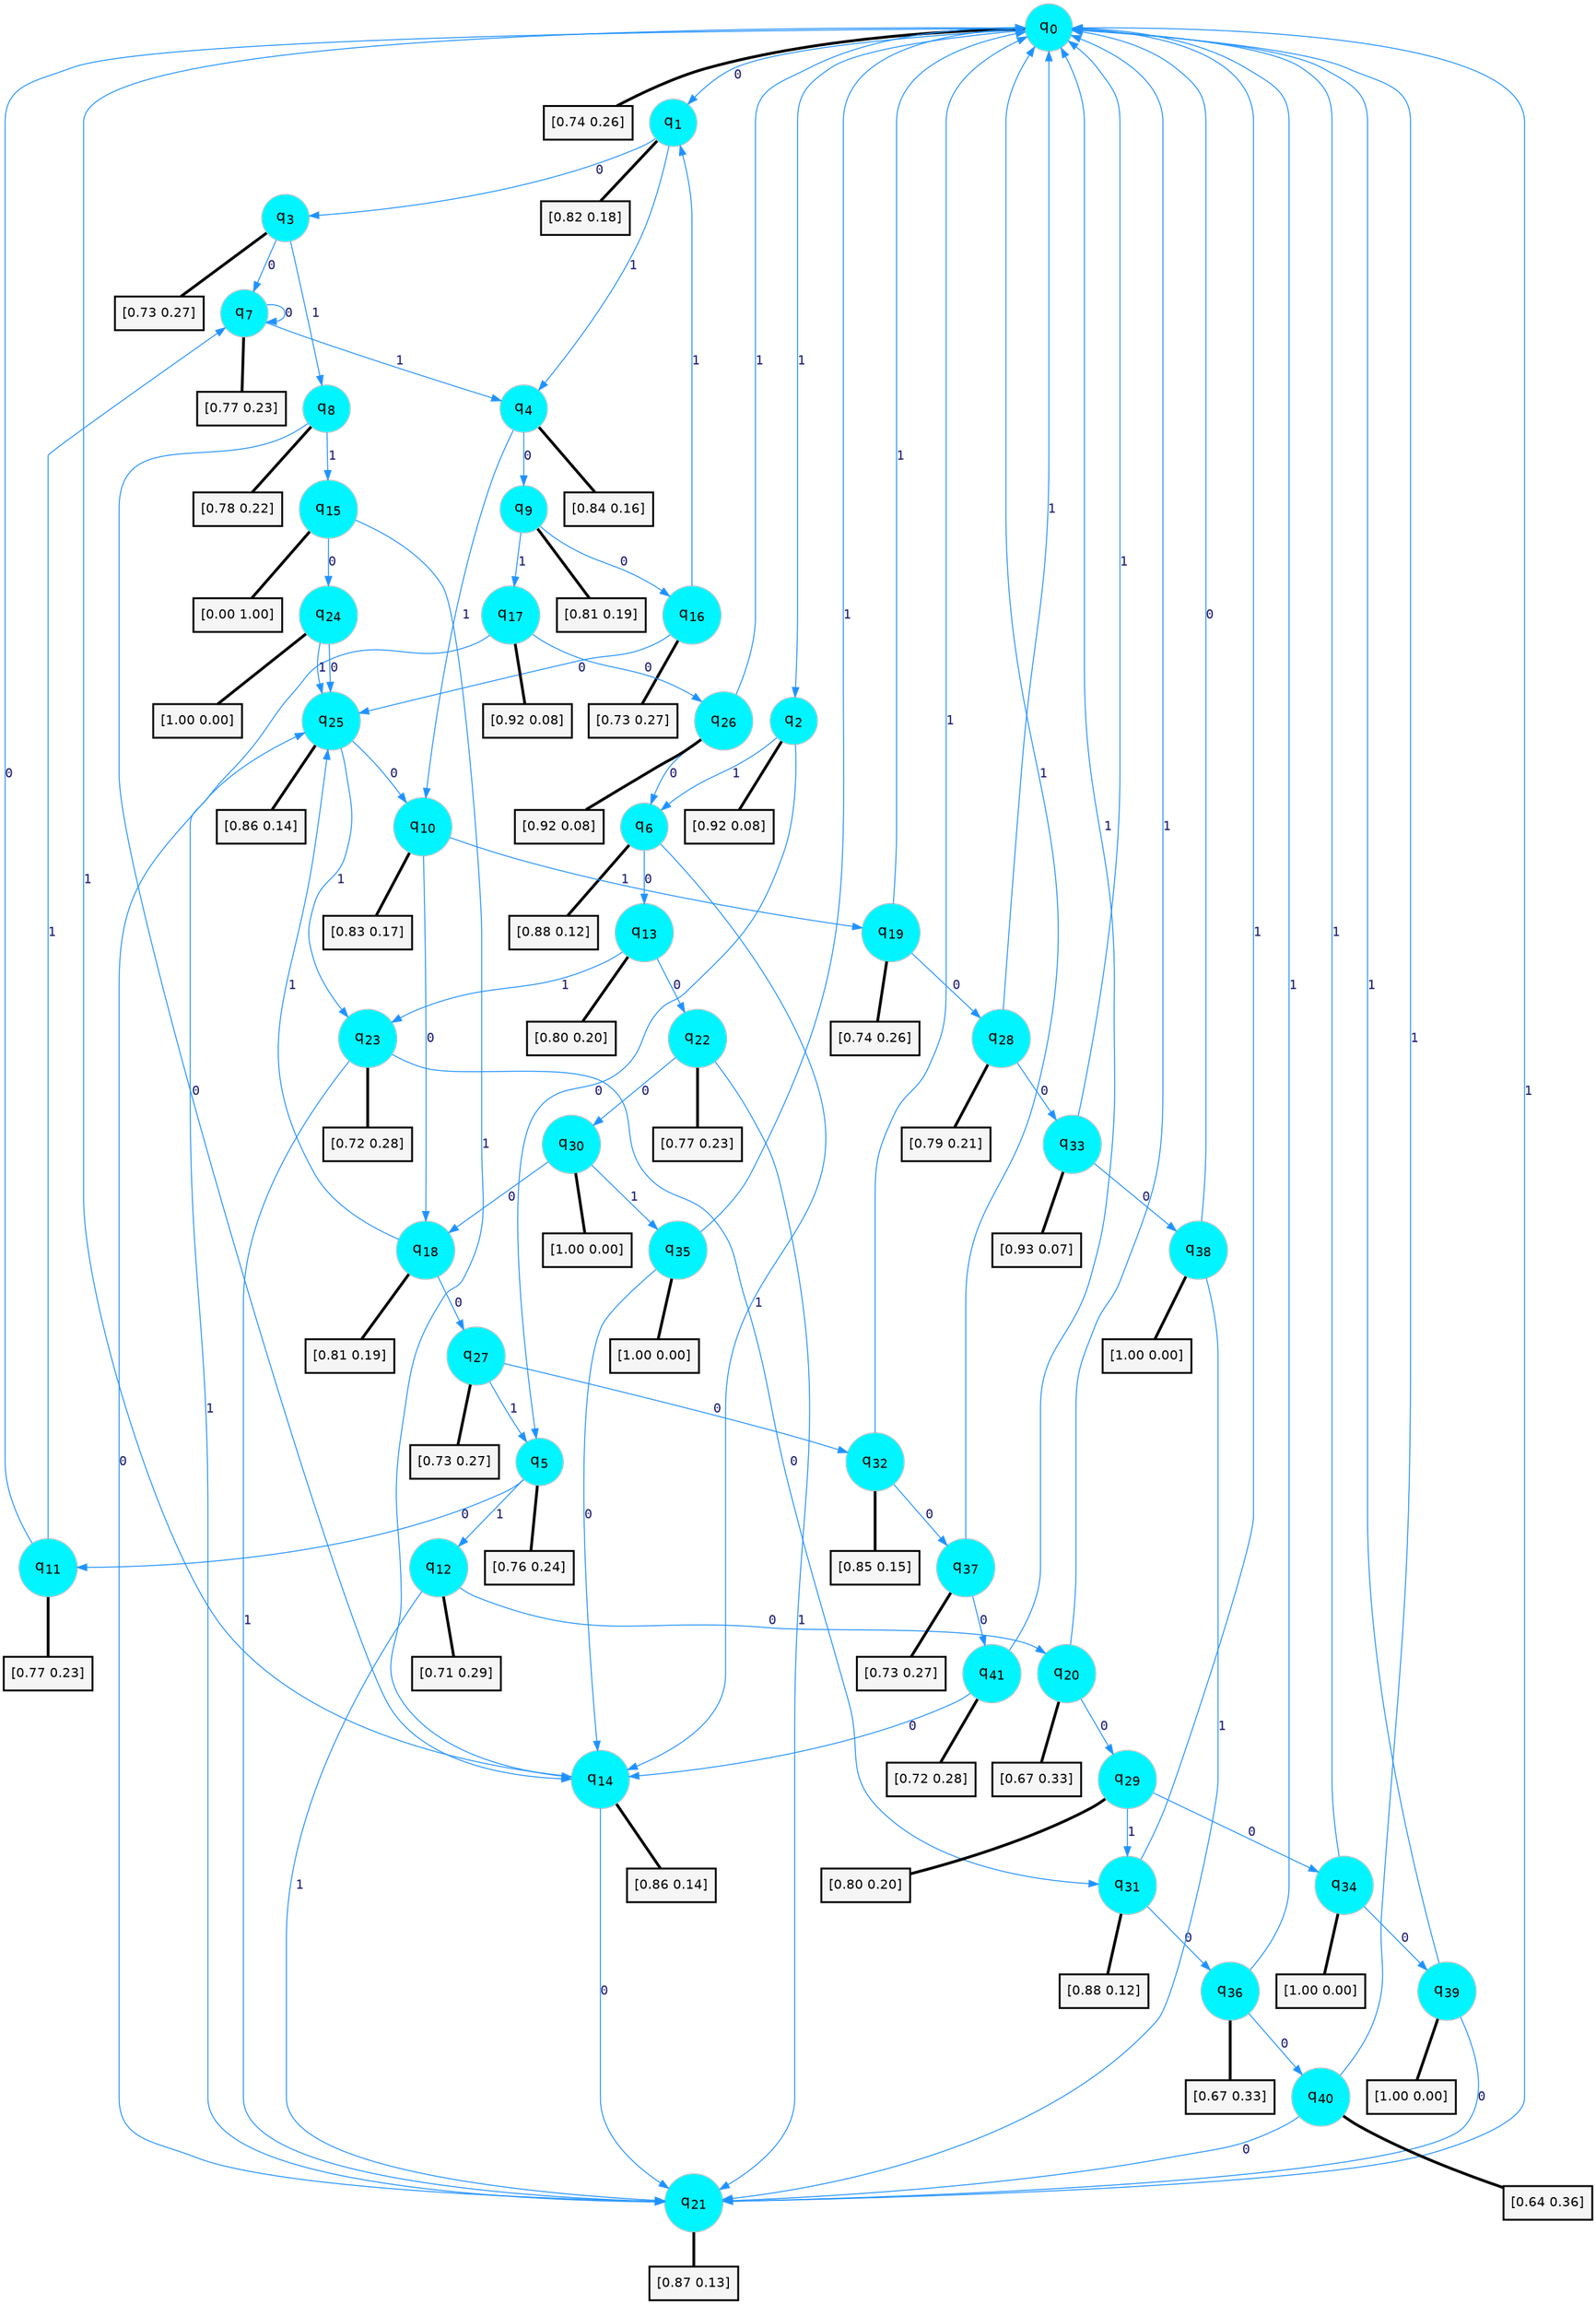 digraph G {
graph [
bgcolor=transparent, dpi=300, rankdir=TD, size="40,25"];
node [
color=gray, fillcolor=turquoise1, fontcolor=black, fontname=Helvetica, fontsize=16, fontweight=bold, shape=circle, style=filled];
edge [
arrowsize=1, color=dodgerblue1, fontcolor=midnightblue, fontname=courier, fontweight=bold, penwidth=1, style=solid, weight=20];
0[label=<q<SUB>0</SUB>>];
1[label=<q<SUB>1</SUB>>];
2[label=<q<SUB>2</SUB>>];
3[label=<q<SUB>3</SUB>>];
4[label=<q<SUB>4</SUB>>];
5[label=<q<SUB>5</SUB>>];
6[label=<q<SUB>6</SUB>>];
7[label=<q<SUB>7</SUB>>];
8[label=<q<SUB>8</SUB>>];
9[label=<q<SUB>9</SUB>>];
10[label=<q<SUB>10</SUB>>];
11[label=<q<SUB>11</SUB>>];
12[label=<q<SUB>12</SUB>>];
13[label=<q<SUB>13</SUB>>];
14[label=<q<SUB>14</SUB>>];
15[label=<q<SUB>15</SUB>>];
16[label=<q<SUB>16</SUB>>];
17[label=<q<SUB>17</SUB>>];
18[label=<q<SUB>18</SUB>>];
19[label=<q<SUB>19</SUB>>];
20[label=<q<SUB>20</SUB>>];
21[label=<q<SUB>21</SUB>>];
22[label=<q<SUB>22</SUB>>];
23[label=<q<SUB>23</SUB>>];
24[label=<q<SUB>24</SUB>>];
25[label=<q<SUB>25</SUB>>];
26[label=<q<SUB>26</SUB>>];
27[label=<q<SUB>27</SUB>>];
28[label=<q<SUB>28</SUB>>];
29[label=<q<SUB>29</SUB>>];
30[label=<q<SUB>30</SUB>>];
31[label=<q<SUB>31</SUB>>];
32[label=<q<SUB>32</SUB>>];
33[label=<q<SUB>33</SUB>>];
34[label=<q<SUB>34</SUB>>];
35[label=<q<SUB>35</SUB>>];
36[label=<q<SUB>36</SUB>>];
37[label=<q<SUB>37</SUB>>];
38[label=<q<SUB>38</SUB>>];
39[label=<q<SUB>39</SUB>>];
40[label=<q<SUB>40</SUB>>];
41[label=<q<SUB>41</SUB>>];
42[label="[0.74 0.26]", shape=box,fontcolor=black, fontname=Helvetica, fontsize=14, penwidth=2, fillcolor=whitesmoke,color=black];
43[label="[0.82 0.18]", shape=box,fontcolor=black, fontname=Helvetica, fontsize=14, penwidth=2, fillcolor=whitesmoke,color=black];
44[label="[0.92 0.08]", shape=box,fontcolor=black, fontname=Helvetica, fontsize=14, penwidth=2, fillcolor=whitesmoke,color=black];
45[label="[0.73 0.27]", shape=box,fontcolor=black, fontname=Helvetica, fontsize=14, penwidth=2, fillcolor=whitesmoke,color=black];
46[label="[0.84 0.16]", shape=box,fontcolor=black, fontname=Helvetica, fontsize=14, penwidth=2, fillcolor=whitesmoke,color=black];
47[label="[0.76 0.24]", shape=box,fontcolor=black, fontname=Helvetica, fontsize=14, penwidth=2, fillcolor=whitesmoke,color=black];
48[label="[0.88 0.12]", shape=box,fontcolor=black, fontname=Helvetica, fontsize=14, penwidth=2, fillcolor=whitesmoke,color=black];
49[label="[0.77 0.23]", shape=box,fontcolor=black, fontname=Helvetica, fontsize=14, penwidth=2, fillcolor=whitesmoke,color=black];
50[label="[0.78 0.22]", shape=box,fontcolor=black, fontname=Helvetica, fontsize=14, penwidth=2, fillcolor=whitesmoke,color=black];
51[label="[0.81 0.19]", shape=box,fontcolor=black, fontname=Helvetica, fontsize=14, penwidth=2, fillcolor=whitesmoke,color=black];
52[label="[0.83 0.17]", shape=box,fontcolor=black, fontname=Helvetica, fontsize=14, penwidth=2, fillcolor=whitesmoke,color=black];
53[label="[0.77 0.23]", shape=box,fontcolor=black, fontname=Helvetica, fontsize=14, penwidth=2, fillcolor=whitesmoke,color=black];
54[label="[0.71 0.29]", shape=box,fontcolor=black, fontname=Helvetica, fontsize=14, penwidth=2, fillcolor=whitesmoke,color=black];
55[label="[0.80 0.20]", shape=box,fontcolor=black, fontname=Helvetica, fontsize=14, penwidth=2, fillcolor=whitesmoke,color=black];
56[label="[0.86 0.14]", shape=box,fontcolor=black, fontname=Helvetica, fontsize=14, penwidth=2, fillcolor=whitesmoke,color=black];
57[label="[0.00 1.00]", shape=box,fontcolor=black, fontname=Helvetica, fontsize=14, penwidth=2, fillcolor=whitesmoke,color=black];
58[label="[0.73 0.27]", shape=box,fontcolor=black, fontname=Helvetica, fontsize=14, penwidth=2, fillcolor=whitesmoke,color=black];
59[label="[0.92 0.08]", shape=box,fontcolor=black, fontname=Helvetica, fontsize=14, penwidth=2, fillcolor=whitesmoke,color=black];
60[label="[0.81 0.19]", shape=box,fontcolor=black, fontname=Helvetica, fontsize=14, penwidth=2, fillcolor=whitesmoke,color=black];
61[label="[0.74 0.26]", shape=box,fontcolor=black, fontname=Helvetica, fontsize=14, penwidth=2, fillcolor=whitesmoke,color=black];
62[label="[0.67 0.33]", shape=box,fontcolor=black, fontname=Helvetica, fontsize=14, penwidth=2, fillcolor=whitesmoke,color=black];
63[label="[0.87 0.13]", shape=box,fontcolor=black, fontname=Helvetica, fontsize=14, penwidth=2, fillcolor=whitesmoke,color=black];
64[label="[0.77 0.23]", shape=box,fontcolor=black, fontname=Helvetica, fontsize=14, penwidth=2, fillcolor=whitesmoke,color=black];
65[label="[0.72 0.28]", shape=box,fontcolor=black, fontname=Helvetica, fontsize=14, penwidth=2, fillcolor=whitesmoke,color=black];
66[label="[1.00 0.00]", shape=box,fontcolor=black, fontname=Helvetica, fontsize=14, penwidth=2, fillcolor=whitesmoke,color=black];
67[label="[0.86 0.14]", shape=box,fontcolor=black, fontname=Helvetica, fontsize=14, penwidth=2, fillcolor=whitesmoke,color=black];
68[label="[0.92 0.08]", shape=box,fontcolor=black, fontname=Helvetica, fontsize=14, penwidth=2, fillcolor=whitesmoke,color=black];
69[label="[0.73 0.27]", shape=box,fontcolor=black, fontname=Helvetica, fontsize=14, penwidth=2, fillcolor=whitesmoke,color=black];
70[label="[0.79 0.21]", shape=box,fontcolor=black, fontname=Helvetica, fontsize=14, penwidth=2, fillcolor=whitesmoke,color=black];
71[label="[0.80 0.20]", shape=box,fontcolor=black, fontname=Helvetica, fontsize=14, penwidth=2, fillcolor=whitesmoke,color=black];
72[label="[1.00 0.00]", shape=box,fontcolor=black, fontname=Helvetica, fontsize=14, penwidth=2, fillcolor=whitesmoke,color=black];
73[label="[0.88 0.12]", shape=box,fontcolor=black, fontname=Helvetica, fontsize=14, penwidth=2, fillcolor=whitesmoke,color=black];
74[label="[0.85 0.15]", shape=box,fontcolor=black, fontname=Helvetica, fontsize=14, penwidth=2, fillcolor=whitesmoke,color=black];
75[label="[0.93 0.07]", shape=box,fontcolor=black, fontname=Helvetica, fontsize=14, penwidth=2, fillcolor=whitesmoke,color=black];
76[label="[1.00 0.00]", shape=box,fontcolor=black, fontname=Helvetica, fontsize=14, penwidth=2, fillcolor=whitesmoke,color=black];
77[label="[1.00 0.00]", shape=box,fontcolor=black, fontname=Helvetica, fontsize=14, penwidth=2, fillcolor=whitesmoke,color=black];
78[label="[0.67 0.33]", shape=box,fontcolor=black, fontname=Helvetica, fontsize=14, penwidth=2, fillcolor=whitesmoke,color=black];
79[label="[0.73 0.27]", shape=box,fontcolor=black, fontname=Helvetica, fontsize=14, penwidth=2, fillcolor=whitesmoke,color=black];
80[label="[1.00 0.00]", shape=box,fontcolor=black, fontname=Helvetica, fontsize=14, penwidth=2, fillcolor=whitesmoke,color=black];
81[label="[1.00 0.00]", shape=box,fontcolor=black, fontname=Helvetica, fontsize=14, penwidth=2, fillcolor=whitesmoke,color=black];
82[label="[0.64 0.36]", shape=box,fontcolor=black, fontname=Helvetica, fontsize=14, penwidth=2, fillcolor=whitesmoke,color=black];
83[label="[0.72 0.28]", shape=box,fontcolor=black, fontname=Helvetica, fontsize=14, penwidth=2, fillcolor=whitesmoke,color=black];
0->1 [label=0];
0->2 [label=1];
0->42 [arrowhead=none, penwidth=3,color=black];
1->3 [label=0];
1->4 [label=1];
1->43 [arrowhead=none, penwidth=3,color=black];
2->5 [label=0];
2->6 [label=1];
2->44 [arrowhead=none, penwidth=3,color=black];
3->7 [label=0];
3->8 [label=1];
3->45 [arrowhead=none, penwidth=3,color=black];
4->9 [label=0];
4->10 [label=1];
4->46 [arrowhead=none, penwidth=3,color=black];
5->11 [label=0];
5->12 [label=1];
5->47 [arrowhead=none, penwidth=3,color=black];
6->13 [label=0];
6->14 [label=1];
6->48 [arrowhead=none, penwidth=3,color=black];
7->7 [label=0];
7->4 [label=1];
7->49 [arrowhead=none, penwidth=3,color=black];
8->14 [label=0];
8->15 [label=1];
8->50 [arrowhead=none, penwidth=3,color=black];
9->16 [label=0];
9->17 [label=1];
9->51 [arrowhead=none, penwidth=3,color=black];
10->18 [label=0];
10->19 [label=1];
10->52 [arrowhead=none, penwidth=3,color=black];
11->0 [label=0];
11->7 [label=1];
11->53 [arrowhead=none, penwidth=3,color=black];
12->20 [label=0];
12->21 [label=1];
12->54 [arrowhead=none, penwidth=3,color=black];
13->22 [label=0];
13->23 [label=1];
13->55 [arrowhead=none, penwidth=3,color=black];
14->21 [label=0];
14->0 [label=1];
14->56 [arrowhead=none, penwidth=3,color=black];
15->24 [label=0];
15->14 [label=1];
15->57 [arrowhead=none, penwidth=3,color=black];
16->25 [label=0];
16->1 [label=1];
16->58 [arrowhead=none, penwidth=3,color=black];
17->26 [label=0];
17->21 [label=1];
17->59 [arrowhead=none, penwidth=3,color=black];
18->27 [label=0];
18->25 [label=1];
18->60 [arrowhead=none, penwidth=3,color=black];
19->28 [label=0];
19->0 [label=1];
19->61 [arrowhead=none, penwidth=3,color=black];
20->29 [label=0];
20->0 [label=1];
20->62 [arrowhead=none, penwidth=3,color=black];
21->25 [label=0];
21->0 [label=1];
21->63 [arrowhead=none, penwidth=3,color=black];
22->30 [label=0];
22->21 [label=1];
22->64 [arrowhead=none, penwidth=3,color=black];
23->31 [label=0];
23->21 [label=1];
23->65 [arrowhead=none, penwidth=3,color=black];
24->25 [label=0];
24->25 [label=1];
24->66 [arrowhead=none, penwidth=3,color=black];
25->10 [label=0];
25->23 [label=1];
25->67 [arrowhead=none, penwidth=3,color=black];
26->6 [label=0];
26->0 [label=1];
26->68 [arrowhead=none, penwidth=3,color=black];
27->32 [label=0];
27->5 [label=1];
27->69 [arrowhead=none, penwidth=3,color=black];
28->33 [label=0];
28->0 [label=1];
28->70 [arrowhead=none, penwidth=3,color=black];
29->34 [label=0];
29->31 [label=1];
29->71 [arrowhead=none, penwidth=3,color=black];
30->18 [label=0];
30->35 [label=1];
30->72 [arrowhead=none, penwidth=3,color=black];
31->36 [label=0];
31->0 [label=1];
31->73 [arrowhead=none, penwidth=3,color=black];
32->37 [label=0];
32->0 [label=1];
32->74 [arrowhead=none, penwidth=3,color=black];
33->38 [label=0];
33->0 [label=1];
33->75 [arrowhead=none, penwidth=3,color=black];
34->39 [label=0];
34->0 [label=1];
34->76 [arrowhead=none, penwidth=3,color=black];
35->14 [label=0];
35->0 [label=1];
35->77 [arrowhead=none, penwidth=3,color=black];
36->40 [label=0];
36->0 [label=1];
36->78 [arrowhead=none, penwidth=3,color=black];
37->41 [label=0];
37->0 [label=1];
37->79 [arrowhead=none, penwidth=3,color=black];
38->0 [label=0];
38->21 [label=1];
38->80 [arrowhead=none, penwidth=3,color=black];
39->21 [label=0];
39->0 [label=1];
39->81 [arrowhead=none, penwidth=3,color=black];
40->21 [label=0];
40->0 [label=1];
40->82 [arrowhead=none, penwidth=3,color=black];
41->14 [label=0];
41->0 [label=1];
41->83 [arrowhead=none, penwidth=3,color=black];
}
